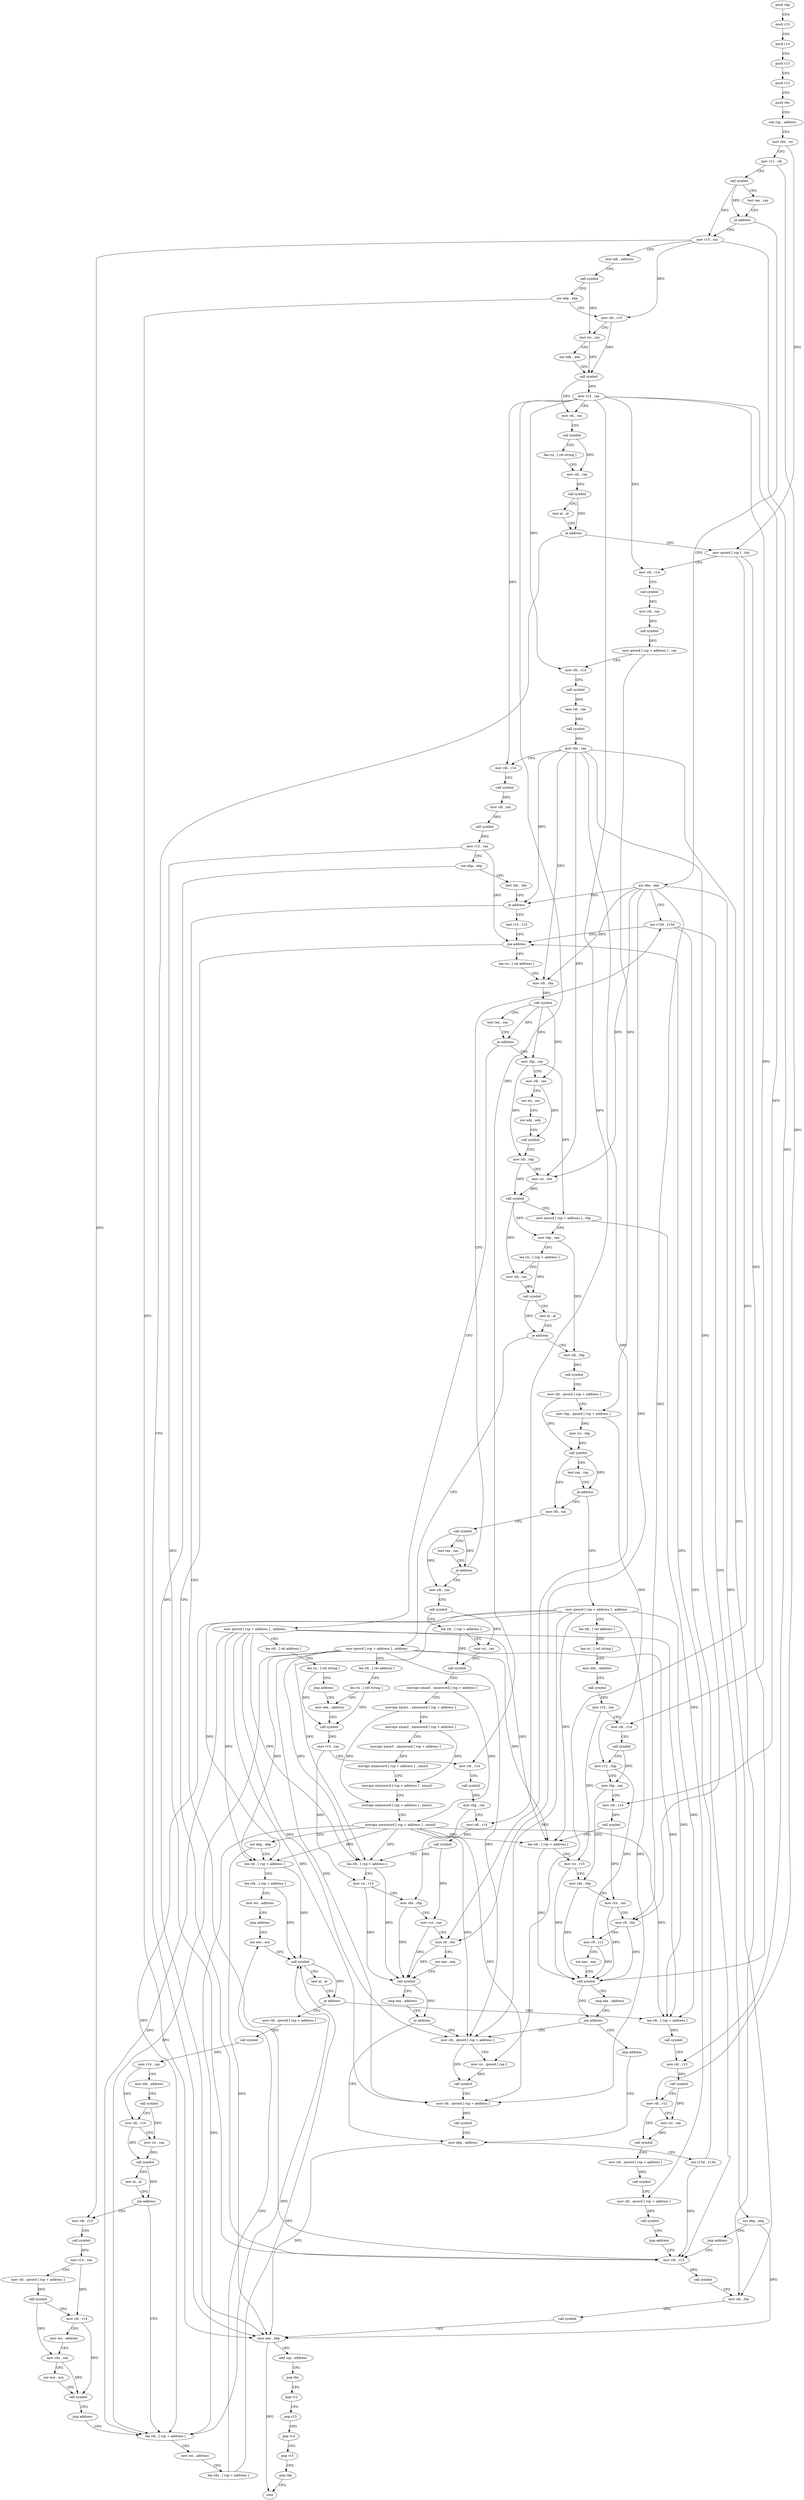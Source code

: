 digraph "func" {
"109840" [label = "push rbp" ]
"109841" [label = "push r15" ]
"109843" [label = "push r14" ]
"109845" [label = "push r13" ]
"109847" [label = "push r12" ]
"109849" [label = "push rbx" ]
"109850" [label = "sub rsp , address" ]
"109857" [label = "mov rbx , rsi" ]
"109860" [label = "mov r12 , rdi" ]
"109863" [label = "call symbol" ]
"109868" [label = "test rax , rax" ]
"109871" [label = "je address" ]
"110235" [label = "xor ebx , ebx" ]
"109877" [label = "mov r15 , rax" ]
"110237" [label = "xor r13d , r13d" ]
"109880" [label = "mov edi , address" ]
"109885" [label = "call symbol" ]
"109890" [label = "xor ebp , ebp" ]
"109892" [label = "mov rdi , r15" ]
"109895" [label = "mov rsi , rax" ]
"109898" [label = "xor edx , edx" ]
"109900" [label = "call symbol" ]
"109905" [label = "mov r14 , rax" ]
"109908" [label = "mov rdi , rax" ]
"109911" [label = "call symbol" ]
"109916" [label = "lea rsi , [ rel string ]" ]
"109923" [label = "mov rdi , rax" ]
"109926" [label = "call symbol" ]
"109931" [label = "test al , al" ]
"109933" [label = "je address" ]
"110522" [label = "mov eax , ebp" ]
"109939" [label = "mov qword [ rsp ] , rbx" ]
"110506" [label = "mov rdi , r13" ]
"110509" [label = "call symbol" ]
"110514" [label = "mov rdi , rbx" ]
"110517" [label = "call symbol" ]
"110524" [label = "add rsp , address" ]
"110531" [label = "pop rbx" ]
"110532" [label = "pop r12" ]
"110534" [label = "pop r13" ]
"110536" [label = "pop r14" ]
"110538" [label = "pop r15" ]
"110540" [label = "pop rbp" ]
"110541" [label = "retn" ]
"109943" [label = "mov rdi , r14" ]
"109946" [label = "call symbol" ]
"109951" [label = "mov rdi , rax" ]
"109954" [label = "call symbol" ]
"109959" [label = "mov qword [ rsp + address ] , rax" ]
"109964" [label = "mov rdi , r14" ]
"109967" [label = "call symbol" ]
"109972" [label = "mov rdi , rax" ]
"109975" [label = "call symbol" ]
"109980" [label = "mov rbx , rax" ]
"109983" [label = "mov rdi , r14" ]
"109986" [label = "call symbol" ]
"109991" [label = "mov rdi , rax" ]
"109994" [label = "call symbol" ]
"109999" [label = "mov r13 , rax" ]
"110002" [label = "xor ebp , ebp" ]
"110004" [label = "test rbx , rbx" ]
"110007" [label = "je address" ]
"110013" [label = "test r13 , r13" ]
"110016" [label = "jne address" ]
"110022" [label = "lea rsi , [ rel address ]" ]
"110029" [label = "mov rdi , rbx" ]
"110032" [label = "call symbol" ]
"110037" [label = "test rax , rax" ]
"110040" [label = "je address" ]
"110365" [label = "mov qword [ rsp + address ] , address" ]
"110046" [label = "mov rbp , rax" ]
"110374" [label = "lea rdi , [ rel address ]" ]
"110381" [label = "lea rsi , [ rel string ]" ]
"110388" [label = "jmp address" ]
"110413" [label = "mov edx , address" ]
"110049" [label = "mov rdi , rax" ]
"110052" [label = "xor esi , esi" ]
"110054" [label = "xor edx , edx" ]
"110056" [label = "call symbol" ]
"110061" [label = "mov rdi , rbp" ]
"110064" [label = "mov rsi , rbx" ]
"110067" [label = "call symbol" ]
"110072" [label = "mov qword [ rsp + address ] , rbp" ]
"110077" [label = "mov rbp , rax" ]
"110080" [label = "lea rsi , [ rsp + address ]" ]
"110085" [label = "mov rdi , rax" ]
"110088" [label = "call symbol" ]
"110093" [label = "test al , al" ]
"110095" [label = "je address" ]
"110390" [label = "mov qword [ rsp + address ] , address" ]
"110101" [label = "mov rdi , rbp" ]
"110418" [label = "call symbol" ]
"110423" [label = "mov r15 , rax" ]
"110426" [label = "mov rdi , r14" ]
"110429" [label = "call symbol" ]
"110434" [label = "mov rbp , rax" ]
"110437" [label = "mov rdi , r14" ]
"110440" [label = "call symbol" ]
"110445" [label = "lea rdi , [ rsp + address ]" ]
"110450" [label = "mov rsi , r15" ]
"110453" [label = "mov rdx , rbp" ]
"110456" [label = "mov rcx , rax" ]
"110459" [label = "mov r8 , rbx" ]
"110462" [label = "xor eax , eax" ]
"110464" [label = "call symbol" ]
"110469" [label = "cmp eax , address" ]
"110472" [label = "je address" ]
"110498" [label = "mov ebp , address" ]
"110474" [label = "mov rdi , qword [ rsp + address ]" ]
"110399" [label = "lea rdi , [ rel address ]" ]
"110406" [label = "lea rsi , [ rel string ]" ]
"110104" [label = "call symbol" ]
"110109" [label = "mov rdi , qword [ rsp + address ]" ]
"110114" [label = "mov rbp , qword [ rsp + address ]" ]
"110119" [label = "mov rsi , rbp" ]
"110122" [label = "call symbol" ]
"110127" [label = "test rax , rax" ]
"110130" [label = "je address" ]
"110542" [label = "mov qword [ rsp + address ] , address" ]
"110136" [label = "mov rdi , rax" ]
"110503" [label = "xor r13d , r13d" ]
"110479" [label = "mov rsi , qword [ rsp ]" ]
"110483" [label = "call symbol" ]
"110488" [label = "mov rdi , qword [ rsp + address ]" ]
"110493" [label = "call symbol" ]
"110551" [label = "lea rdi , [ rel address ]" ]
"110558" [label = "lea rsi , [ rel string ]" ]
"110565" [label = "mov edx , address" ]
"110570" [label = "call symbol" ]
"110575" [label = "mov r15 , rax" ]
"110578" [label = "mov rdi , r14" ]
"110581" [label = "call symbol" ]
"110586" [label = "mov r12 , rbp" ]
"110589" [label = "mov rbp , rax" ]
"110592" [label = "mov rdi , r14" ]
"110595" [label = "call symbol" ]
"110600" [label = "lea rdi , [ rsp + address ]" ]
"110605" [label = "mov rsi , r15" ]
"110608" [label = "mov rdx , rbp" ]
"110611" [label = "mov rcx , rax" ]
"110614" [label = "mov r8 , rbx" ]
"110617" [label = "mov r9 , r12" ]
"110620" [label = "xor eax , eax" ]
"110622" [label = "call symbol" ]
"110627" [label = "cmp eax , address" ]
"110630" [label = "jne address" ]
"110636" [label = "jmp address" ]
"110139" [label = "call symbol" ]
"110144" [label = "test rax , rax" ]
"110147" [label = "je address" ]
"110149" [label = "mov rdi , rax" ]
"110240" [label = "xor ebp , ebp" ]
"110242" [label = "jmp address" ]
"110152" [label = "call symbol" ]
"110157" [label = "lea rdi , [ rsp + address ]" ]
"110162" [label = "mov rsi , rax" ]
"110165" [label = "call symbol" ]
"110170" [label = "movups xmm0 , xmmword [ rsp + address ]" ]
"110175" [label = "movups xmm1 , xmmword [ rsp + address ]" ]
"110180" [label = "movups xmm2 , xmmword [ rsp + address ]" ]
"110188" [label = "movups xmm3 , xmmword [ rsp + address ]" ]
"110196" [label = "movaps xmmword [ rsp + address ] , xmm3" ]
"110201" [label = "movaps xmmword [ rsp + address ] , xmm2" ]
"110206" [label = "movaps xmmword [ rsp + address ] , xmm1" ]
"110211" [label = "movaps xmmword [ rsp + address ] , xmm0" ]
"110216" [label = "xor ebp , ebp" ]
"110218" [label = "lea rdi , [ rsp + address ]" ]
"110223" [label = "lea rdx , [ rsp + address ]" ]
"110228" [label = "mov esi , address" ]
"110233" [label = "jmp address" ]
"110271" [label = "xor ecx , ecx" ]
"110273" [label = "call symbol" ]
"110278" [label = "test al , al" ]
"110280" [label = "je address" ]
"110641" [label = "lea rdi , [ rsp + address ]" ]
"110286" [label = "mov rdi , qword [ rsp + address ]" ]
"110646" [label = "call symbol" ]
"110651" [label = "mov rdi , r15" ]
"110654" [label = "call symbol" ]
"110659" [label = "mov rdi , r12" ]
"110662" [label = "mov rsi , rax" ]
"110665" [label = "call symbol" ]
"110670" [label = "mov rdi , qword [ rsp + address ]" ]
"110675" [label = "call symbol" ]
"110680" [label = "mov rdi , qword [ rsp + address ]" ]
"110685" [label = "call symbol" ]
"110690" [label = "jmp address" ]
"110291" [label = "call symbol" ]
"110296" [label = "mov r14 , rax" ]
"110299" [label = "mov edi , address" ]
"110304" [label = "call symbol" ]
"110309" [label = "mov rdi , r14" ]
"110312" [label = "mov rsi , rax" ]
"110315" [label = "call symbol" ]
"110320" [label = "test al , al" ]
"110322" [label = "jne address" ]
"110256" [label = "lea rdi , [ rsp + address ]" ]
"110324" [label = "mov rdi , r15" ]
"110261" [label = "mov esi , address" ]
"110266" [label = "lea rdx , [ rsp + address ]" ]
"110327" [label = "call symbol" ]
"110332" [label = "mov r14 , rax" ]
"110335" [label = "mov rdi , qword [ rsp + address ]" ]
"110340" [label = "call symbol" ]
"110345" [label = "mov rdi , r14" ]
"110348" [label = "mov esi , address" ]
"110353" [label = "mov rdx , rax" ]
"110356" [label = "xor ecx , ecx" ]
"110358" [label = "call symbol" ]
"110363" [label = "jmp address" ]
"109840" -> "109841" [ label = "CFG" ]
"109841" -> "109843" [ label = "CFG" ]
"109843" -> "109845" [ label = "CFG" ]
"109845" -> "109847" [ label = "CFG" ]
"109847" -> "109849" [ label = "CFG" ]
"109849" -> "109850" [ label = "CFG" ]
"109850" -> "109857" [ label = "CFG" ]
"109857" -> "109860" [ label = "CFG" ]
"109857" -> "109939" [ label = "DFG" ]
"109860" -> "109863" [ label = "CFG" ]
"109860" -> "110659" [ label = "DFG" ]
"109863" -> "109868" [ label = "CFG" ]
"109863" -> "109871" [ label = "DFG" ]
"109863" -> "109877" [ label = "DFG" ]
"109868" -> "109871" [ label = "CFG" ]
"109871" -> "110235" [ label = "CFG" ]
"109871" -> "109877" [ label = "CFG" ]
"110235" -> "110237" [ label = "CFG" ]
"110235" -> "110007" [ label = "DFG" ]
"110235" -> "110514" [ label = "DFG" ]
"110235" -> "110029" [ label = "DFG" ]
"110235" -> "110064" [ label = "DFG" ]
"110235" -> "110459" [ label = "DFG" ]
"110235" -> "110614" [ label = "DFG" ]
"109877" -> "109880" [ label = "CFG" ]
"109877" -> "109892" [ label = "DFG" ]
"109877" -> "110651" [ label = "DFG" ]
"109877" -> "110324" [ label = "DFG" ]
"110237" -> "110240" [ label = "CFG" ]
"110237" -> "110506" [ label = "DFG" ]
"110237" -> "110016" [ label = "DFG" ]
"109880" -> "109885" [ label = "CFG" ]
"109885" -> "109890" [ label = "CFG" ]
"109885" -> "109895" [ label = "DFG" ]
"109890" -> "109892" [ label = "CFG" ]
"109890" -> "110522" [ label = "DFG" ]
"109892" -> "109895" [ label = "CFG" ]
"109892" -> "109900" [ label = "DFG" ]
"109895" -> "109898" [ label = "CFG" ]
"109895" -> "109900" [ label = "DFG" ]
"109898" -> "109900" [ label = "CFG" ]
"109900" -> "109905" [ label = "DFG" ]
"109900" -> "109908" [ label = "DFG" ]
"109905" -> "109908" [ label = "CFG" ]
"109905" -> "109943" [ label = "DFG" ]
"109905" -> "109964" [ label = "DFG" ]
"109905" -> "109983" [ label = "DFG" ]
"109905" -> "110426" [ label = "DFG" ]
"109905" -> "110437" [ label = "DFG" ]
"109905" -> "110578" [ label = "DFG" ]
"109905" -> "110592" [ label = "DFG" ]
"109908" -> "109911" [ label = "CFG" ]
"109911" -> "109916" [ label = "CFG" ]
"109911" -> "109923" [ label = "DFG" ]
"109916" -> "109923" [ label = "CFG" ]
"109923" -> "109926" [ label = "DFG" ]
"109926" -> "109931" [ label = "CFG" ]
"109926" -> "109933" [ label = "DFG" ]
"109931" -> "109933" [ label = "CFG" ]
"109933" -> "110522" [ label = "CFG" ]
"109933" -> "109939" [ label = "CFG" ]
"110522" -> "110524" [ label = "CFG" ]
"110522" -> "110541" [ label = "DFG" ]
"109939" -> "109943" [ label = "CFG" ]
"109939" -> "110479" [ label = "DFG" ]
"109939" -> "110622" [ label = "DFG" ]
"110506" -> "110509" [ label = "DFG" ]
"110509" -> "110514" [ label = "CFG" ]
"110514" -> "110517" [ label = "DFG" ]
"110517" -> "110522" [ label = "CFG" ]
"110524" -> "110531" [ label = "CFG" ]
"110531" -> "110532" [ label = "CFG" ]
"110532" -> "110534" [ label = "CFG" ]
"110534" -> "110536" [ label = "CFG" ]
"110536" -> "110538" [ label = "CFG" ]
"110538" -> "110540" [ label = "CFG" ]
"110540" -> "110541" [ label = "CFG" ]
"109943" -> "109946" [ label = "CFG" ]
"109946" -> "109951" [ label = "DFG" ]
"109951" -> "109954" [ label = "DFG" ]
"109954" -> "109959" [ label = "DFG" ]
"109959" -> "109964" [ label = "CFG" ]
"109959" -> "110114" [ label = "DFG" ]
"109964" -> "109967" [ label = "CFG" ]
"109967" -> "109972" [ label = "DFG" ]
"109972" -> "109975" [ label = "DFG" ]
"109975" -> "109980" [ label = "DFG" ]
"109980" -> "109983" [ label = "CFG" ]
"109980" -> "110007" [ label = "DFG" ]
"109980" -> "110514" [ label = "DFG" ]
"109980" -> "110029" [ label = "DFG" ]
"109980" -> "110064" [ label = "DFG" ]
"109980" -> "110459" [ label = "DFG" ]
"109980" -> "110614" [ label = "DFG" ]
"109983" -> "109986" [ label = "CFG" ]
"109986" -> "109991" [ label = "DFG" ]
"109991" -> "109994" [ label = "DFG" ]
"109994" -> "109999" [ label = "DFG" ]
"109999" -> "110002" [ label = "CFG" ]
"109999" -> "110506" [ label = "DFG" ]
"109999" -> "110016" [ label = "DFG" ]
"110002" -> "110004" [ label = "CFG" ]
"110002" -> "110522" [ label = "DFG" ]
"110004" -> "110007" [ label = "CFG" ]
"110007" -> "110506" [ label = "CFG" ]
"110007" -> "110013" [ label = "CFG" ]
"110013" -> "110016" [ label = "CFG" ]
"110016" -> "110506" [ label = "CFG" ]
"110016" -> "110022" [ label = "CFG" ]
"110022" -> "110029" [ label = "CFG" ]
"110029" -> "110032" [ label = "DFG" ]
"110032" -> "110037" [ label = "CFG" ]
"110032" -> "110040" [ label = "DFG" ]
"110032" -> "110046" [ label = "DFG" ]
"110032" -> "110049" [ label = "DFG" ]
"110037" -> "110040" [ label = "CFG" ]
"110040" -> "110365" [ label = "CFG" ]
"110040" -> "110046" [ label = "CFG" ]
"110365" -> "110374" [ label = "CFG" ]
"110365" -> "110474" [ label = "DFG" ]
"110365" -> "110488" [ label = "DFG" ]
"110365" -> "110445" [ label = "DFG" ]
"110365" -> "110600" [ label = "DFG" ]
"110365" -> "110218" [ label = "DFG" ]
"110365" -> "110641" [ label = "DFG" ]
"110365" -> "110256" [ label = "DFG" ]
"110046" -> "110049" [ label = "CFG" ]
"110046" -> "110061" [ label = "DFG" ]
"110046" -> "110072" [ label = "DFG" ]
"110374" -> "110381" [ label = "CFG" ]
"110381" -> "110388" [ label = "CFG" ]
"110381" -> "110418" [ label = "DFG" ]
"110388" -> "110413" [ label = "CFG" ]
"110413" -> "110418" [ label = "CFG" ]
"110049" -> "110052" [ label = "CFG" ]
"110049" -> "110056" [ label = "DFG" ]
"110052" -> "110054" [ label = "CFG" ]
"110054" -> "110056" [ label = "CFG" ]
"110056" -> "110061" [ label = "CFG" ]
"110061" -> "110064" [ label = "CFG" ]
"110061" -> "110067" [ label = "DFG" ]
"110064" -> "110067" [ label = "DFG" ]
"110067" -> "110072" [ label = "CFG" ]
"110067" -> "110077" [ label = "DFG" ]
"110067" -> "110085" [ label = "DFG" ]
"110072" -> "110077" [ label = "CFG" ]
"110072" -> "110680" [ label = "DFG" ]
"110077" -> "110080" [ label = "CFG" ]
"110077" -> "110101" [ label = "DFG" ]
"110080" -> "110085" [ label = "CFG" ]
"110080" -> "110088" [ label = "DFG" ]
"110085" -> "110088" [ label = "DFG" ]
"110088" -> "110093" [ label = "CFG" ]
"110088" -> "110095" [ label = "DFG" ]
"110093" -> "110095" [ label = "CFG" ]
"110095" -> "110390" [ label = "CFG" ]
"110095" -> "110101" [ label = "CFG" ]
"110390" -> "110399" [ label = "CFG" ]
"110390" -> "110445" [ label = "DFG" ]
"110390" -> "110474" [ label = "DFG" ]
"110390" -> "110488" [ label = "DFG" ]
"110390" -> "110600" [ label = "DFG" ]
"110390" -> "110218" [ label = "DFG" ]
"110390" -> "110641" [ label = "DFG" ]
"110390" -> "110256" [ label = "DFG" ]
"110101" -> "110104" [ label = "DFG" ]
"110418" -> "110423" [ label = "DFG" ]
"110423" -> "110426" [ label = "CFG" ]
"110423" -> "110450" [ label = "DFG" ]
"110426" -> "110429" [ label = "CFG" ]
"110429" -> "110434" [ label = "DFG" ]
"110434" -> "110437" [ label = "CFG" ]
"110434" -> "110453" [ label = "DFG" ]
"110437" -> "110440" [ label = "DFG" ]
"110440" -> "110445" [ label = "CFG" ]
"110440" -> "110456" [ label = "DFG" ]
"110445" -> "110450" [ label = "CFG" ]
"110445" -> "110464" [ label = "DFG" ]
"110450" -> "110453" [ label = "CFG" ]
"110450" -> "110464" [ label = "DFG" ]
"110453" -> "110456" [ label = "CFG" ]
"110453" -> "110464" [ label = "DFG" ]
"110456" -> "110459" [ label = "CFG" ]
"110456" -> "110464" [ label = "DFG" ]
"110459" -> "110462" [ label = "CFG" ]
"110459" -> "110464" [ label = "DFG" ]
"110462" -> "110464" [ label = "CFG" ]
"110464" -> "110469" [ label = "CFG" ]
"110464" -> "110472" [ label = "DFG" ]
"110469" -> "110472" [ label = "CFG" ]
"110472" -> "110498" [ label = "CFG" ]
"110472" -> "110474" [ label = "CFG" ]
"110498" -> "110503" [ label = "CFG" ]
"110498" -> "110522" [ label = "DFG" ]
"110474" -> "110479" [ label = "CFG" ]
"110474" -> "110483" [ label = "DFG" ]
"110399" -> "110406" [ label = "CFG" ]
"110406" -> "110413" [ label = "CFG" ]
"110406" -> "110418" [ label = "DFG" ]
"110104" -> "110109" [ label = "CFG" ]
"110109" -> "110114" [ label = "CFG" ]
"110109" -> "110122" [ label = "DFG" ]
"110114" -> "110119" [ label = "DFG" ]
"110114" -> "110586" [ label = "DFG" ]
"110119" -> "110122" [ label = "DFG" ]
"110122" -> "110127" [ label = "CFG" ]
"110122" -> "110130" [ label = "DFG" ]
"110122" -> "110136" [ label = "DFG" ]
"110127" -> "110130" [ label = "CFG" ]
"110130" -> "110542" [ label = "CFG" ]
"110130" -> "110136" [ label = "CFG" ]
"110542" -> "110551" [ label = "CFG" ]
"110542" -> "110445" [ label = "DFG" ]
"110542" -> "110474" [ label = "DFG" ]
"110542" -> "110488" [ label = "DFG" ]
"110542" -> "110600" [ label = "DFG" ]
"110542" -> "110218" [ label = "DFG" ]
"110542" -> "110641" [ label = "DFG" ]
"110542" -> "110256" [ label = "DFG" ]
"110136" -> "110139" [ label = "CFG" ]
"110503" -> "110506" [ label = "DFG" ]
"110503" -> "110016" [ label = "DFG" ]
"110479" -> "110483" [ label = "DFG" ]
"110483" -> "110488" [ label = "CFG" ]
"110488" -> "110493" [ label = "DFG" ]
"110493" -> "110498" [ label = "CFG" ]
"110551" -> "110558" [ label = "CFG" ]
"110558" -> "110565" [ label = "CFG" ]
"110565" -> "110570" [ label = "CFG" ]
"110570" -> "110575" [ label = "DFG" ]
"110575" -> "110578" [ label = "CFG" ]
"110575" -> "110605" [ label = "DFG" ]
"110578" -> "110581" [ label = "CFG" ]
"110581" -> "110586" [ label = "CFG" ]
"110581" -> "110589" [ label = "DFG" ]
"110586" -> "110589" [ label = "CFG" ]
"110586" -> "110617" [ label = "DFG" ]
"110589" -> "110592" [ label = "CFG" ]
"110589" -> "110608" [ label = "DFG" ]
"110592" -> "110595" [ label = "DFG" ]
"110595" -> "110600" [ label = "CFG" ]
"110595" -> "110611" [ label = "DFG" ]
"110600" -> "110605" [ label = "CFG" ]
"110600" -> "110622" [ label = "DFG" ]
"110605" -> "110608" [ label = "CFG" ]
"110605" -> "110622" [ label = "DFG" ]
"110608" -> "110611" [ label = "CFG" ]
"110608" -> "110622" [ label = "DFG" ]
"110611" -> "110614" [ label = "CFG" ]
"110611" -> "110622" [ label = "DFG" ]
"110614" -> "110617" [ label = "CFG" ]
"110614" -> "110622" [ label = "DFG" ]
"110617" -> "110620" [ label = "CFG" ]
"110617" -> "110622" [ label = "DFG" ]
"110620" -> "110622" [ label = "CFG" ]
"110622" -> "110627" [ label = "CFG" ]
"110622" -> "110630" [ label = "DFG" ]
"110627" -> "110630" [ label = "CFG" ]
"110630" -> "110474" [ label = "CFG" ]
"110630" -> "110636" [ label = "CFG" ]
"110636" -> "110498" [ label = "CFG" ]
"110139" -> "110144" [ label = "CFG" ]
"110139" -> "110147" [ label = "DFG" ]
"110139" -> "110149" [ label = "DFG" ]
"110144" -> "110147" [ label = "CFG" ]
"110147" -> "110237" [ label = "CFG" ]
"110147" -> "110149" [ label = "CFG" ]
"110149" -> "110152" [ label = "CFG" ]
"110240" -> "110242" [ label = "CFG" ]
"110240" -> "110522" [ label = "DFG" ]
"110242" -> "110506" [ label = "CFG" ]
"110152" -> "110157" [ label = "CFG" ]
"110152" -> "110162" [ label = "DFG" ]
"110157" -> "110162" [ label = "CFG" ]
"110157" -> "110165" [ label = "DFG" ]
"110162" -> "110165" [ label = "DFG" ]
"110165" -> "110170" [ label = "CFG" ]
"110170" -> "110175" [ label = "CFG" ]
"110170" -> "110211" [ label = "DFG" ]
"110175" -> "110180" [ label = "CFG" ]
"110175" -> "110206" [ label = "DFG" ]
"110180" -> "110188" [ label = "CFG" ]
"110180" -> "110201" [ label = "DFG" ]
"110188" -> "110196" [ label = "DFG" ]
"110196" -> "110201" [ label = "CFG" ]
"110201" -> "110206" [ label = "CFG" ]
"110206" -> "110211" [ label = "CFG" ]
"110211" -> "110216" [ label = "CFG" ]
"110211" -> "110445" [ label = "DFG" ]
"110211" -> "110474" [ label = "DFG" ]
"110211" -> "110488" [ label = "DFG" ]
"110211" -> "110600" [ label = "DFG" ]
"110211" -> "110218" [ label = "DFG" ]
"110211" -> "110641" [ label = "DFG" ]
"110211" -> "110256" [ label = "DFG" ]
"110216" -> "110218" [ label = "CFG" ]
"110216" -> "110522" [ label = "DFG" ]
"110218" -> "110223" [ label = "CFG" ]
"110218" -> "110273" [ label = "DFG" ]
"110223" -> "110228" [ label = "CFG" ]
"110223" -> "110273" [ label = "DFG" ]
"110228" -> "110233" [ label = "CFG" ]
"110233" -> "110271" [ label = "CFG" ]
"110271" -> "110273" [ label = "CFG" ]
"110273" -> "110278" [ label = "CFG" ]
"110273" -> "110280" [ label = "DFG" ]
"110278" -> "110280" [ label = "CFG" ]
"110280" -> "110641" [ label = "CFG" ]
"110280" -> "110286" [ label = "CFG" ]
"110641" -> "110646" [ label = "DFG" ]
"110286" -> "110291" [ label = "CFG" ]
"110646" -> "110651" [ label = "CFG" ]
"110651" -> "110654" [ label = "DFG" ]
"110654" -> "110659" [ label = "CFG" ]
"110654" -> "110662" [ label = "DFG" ]
"110659" -> "110662" [ label = "CFG" ]
"110659" -> "110665" [ label = "DFG" ]
"110662" -> "110665" [ label = "DFG" ]
"110665" -> "110670" [ label = "CFG" ]
"110670" -> "110675" [ label = "DFG" ]
"110675" -> "110680" [ label = "CFG" ]
"110680" -> "110685" [ label = "DFG" ]
"110685" -> "110690" [ label = "CFG" ]
"110690" -> "110506" [ label = "CFG" ]
"110291" -> "110296" [ label = "DFG" ]
"110296" -> "110299" [ label = "CFG" ]
"110296" -> "110309" [ label = "DFG" ]
"110299" -> "110304" [ label = "CFG" ]
"110304" -> "110309" [ label = "CFG" ]
"110304" -> "110312" [ label = "DFG" ]
"110309" -> "110312" [ label = "CFG" ]
"110309" -> "110315" [ label = "DFG" ]
"110312" -> "110315" [ label = "DFG" ]
"110315" -> "110320" [ label = "CFG" ]
"110315" -> "110322" [ label = "DFG" ]
"110320" -> "110322" [ label = "CFG" ]
"110322" -> "110256" [ label = "CFG" ]
"110322" -> "110324" [ label = "CFG" ]
"110256" -> "110261" [ label = "CFG" ]
"110256" -> "110273" [ label = "DFG" ]
"110324" -> "110327" [ label = "CFG" ]
"110261" -> "110266" [ label = "CFG" ]
"110266" -> "110271" [ label = "CFG" ]
"110266" -> "110273" [ label = "DFG" ]
"110327" -> "110332" [ label = "DFG" ]
"110332" -> "110335" [ label = "CFG" ]
"110332" -> "110345" [ label = "DFG" ]
"110335" -> "110340" [ label = "DFG" ]
"110340" -> "110345" [ label = "CFG" ]
"110340" -> "110353" [ label = "DFG" ]
"110345" -> "110348" [ label = "CFG" ]
"110345" -> "110358" [ label = "DFG" ]
"110348" -> "110353" [ label = "CFG" ]
"110353" -> "110356" [ label = "CFG" ]
"110353" -> "110358" [ label = "DFG" ]
"110356" -> "110358" [ label = "CFG" ]
"110358" -> "110363" [ label = "CFG" ]
"110363" -> "110256" [ label = "CFG" ]
}
